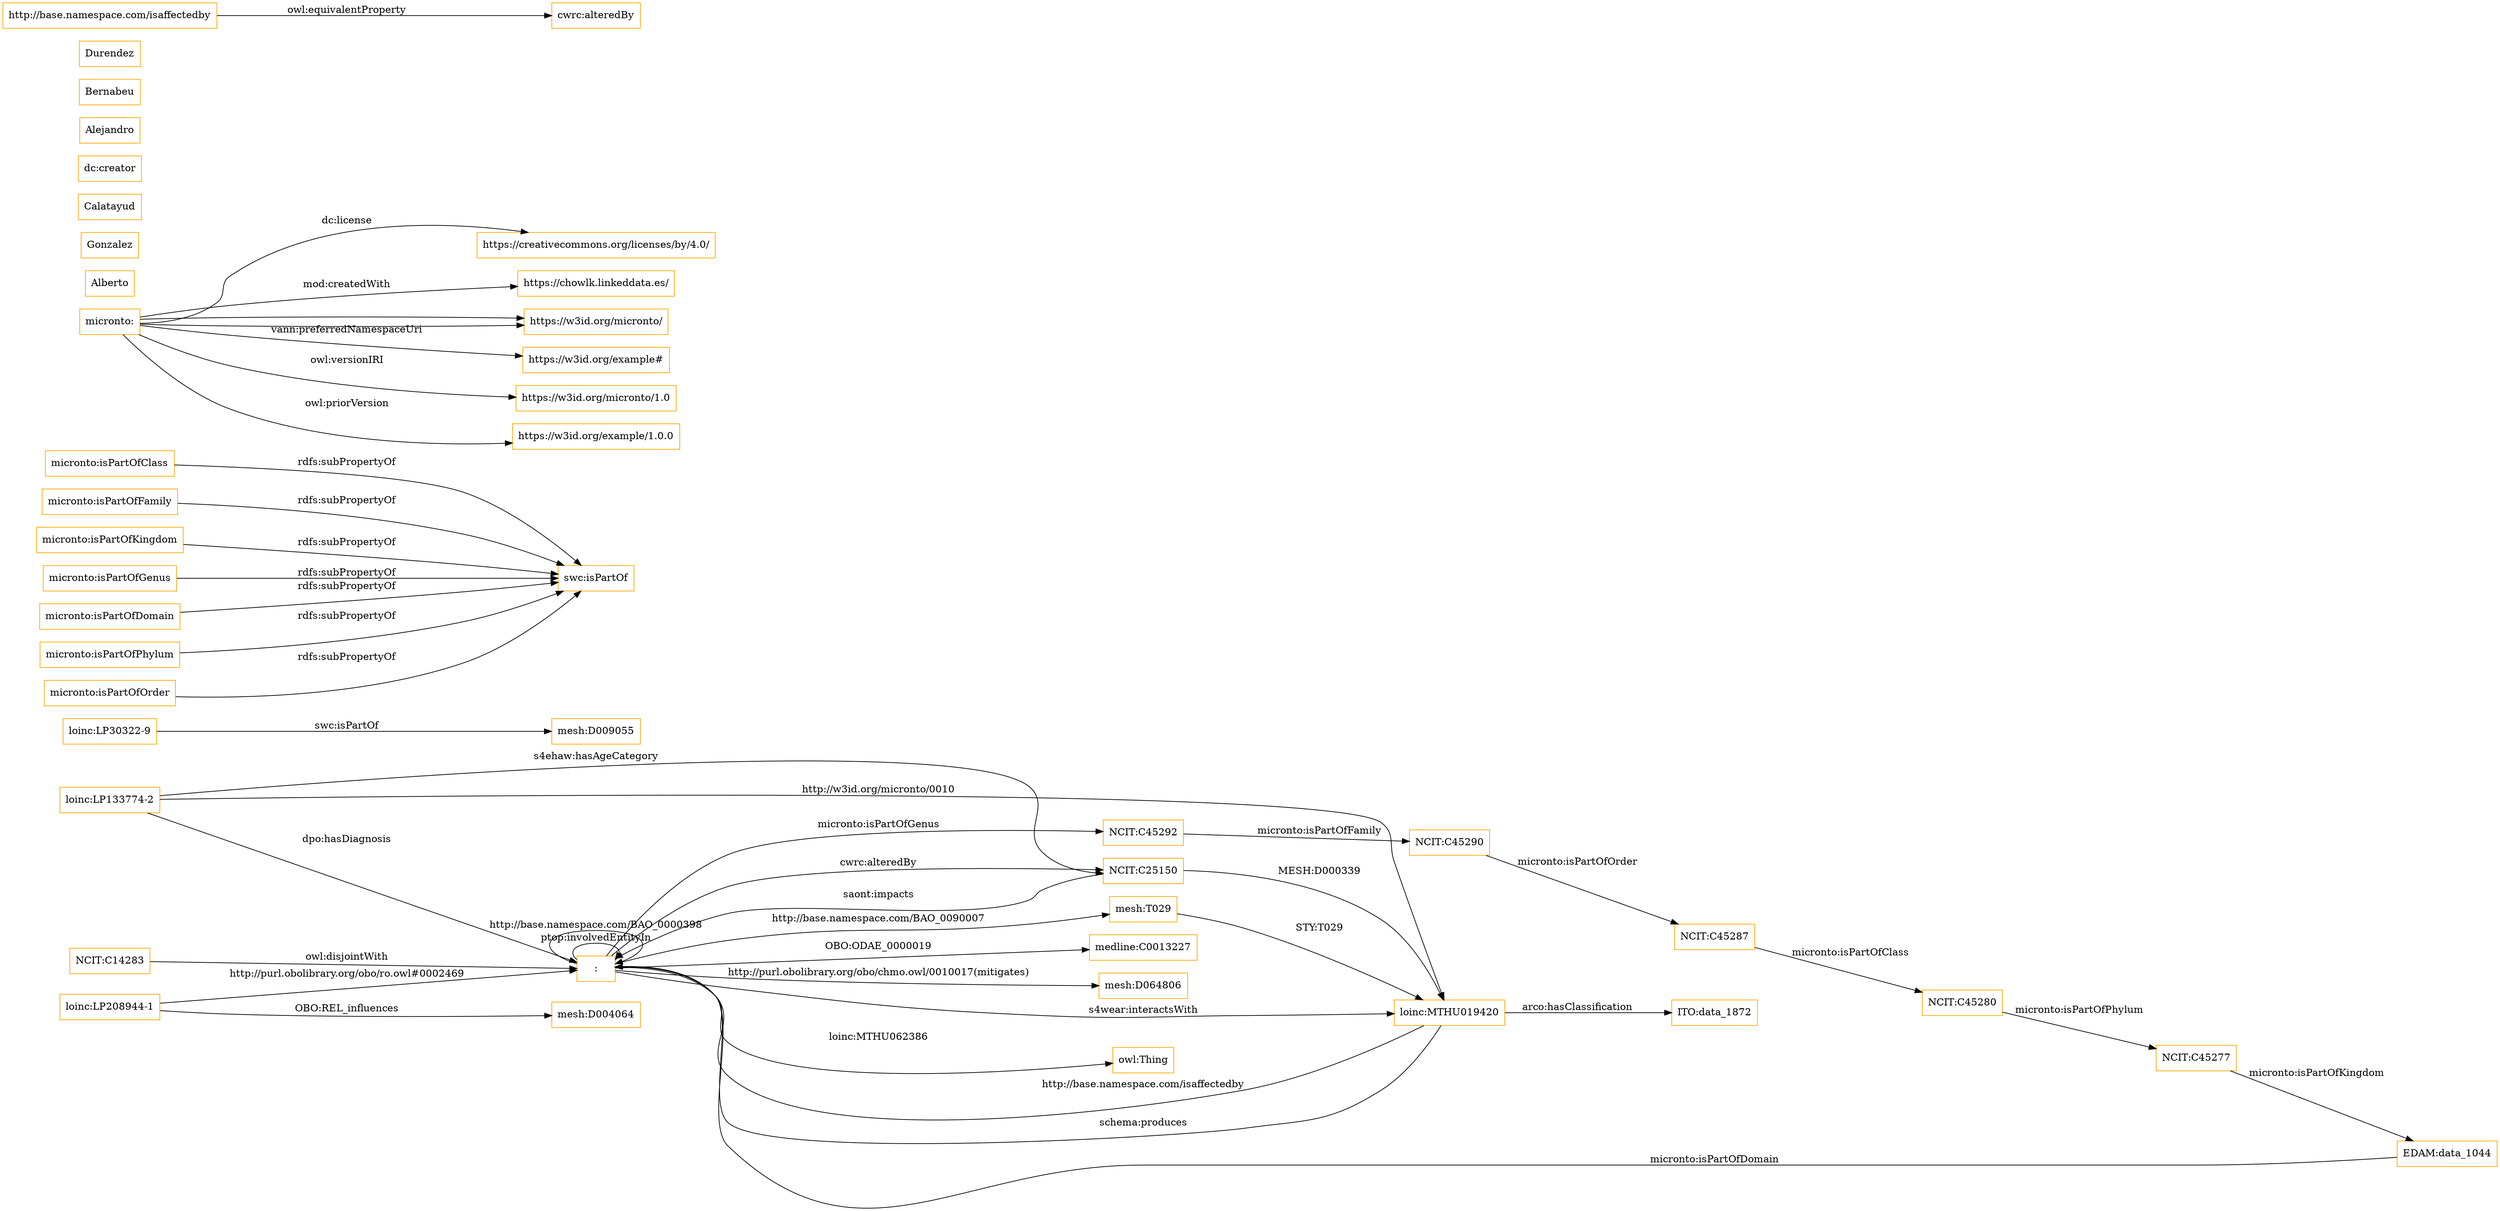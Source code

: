 digraph ar2dtool_diagram { 
rankdir=LR;
size="1501"
node [shape = rectangle, color="orange"]; ":" "NCIT:C45292" "NCIT:C25150" ":" "loinc:LP30322-9" ":" ":" "mesh:T029" "NCIT:C14283" ":" ":" "NCIT:C45290" "mesh:D004064" ":" ":" "medline:C0013227" "NCIT:C45280" ":" ":" "NCIT:C45287" "mesh:D064806" "ITO:data_1872" "loinc:MTHU019420" ":" ":" "EDAM:data_1044" ":" ":" "loinc:LP133774-2" "loinc:LP208944-1" ":" "mesh:D009055" "NCIT:C45277" ; /*classes style*/
	"micronto:isPartOfClass" -> "swc:isPartOf" [ label = "rdfs:subPropertyOf" ];
	"micronto:isPartOfFamily" -> "swc:isPartOf" [ label = "rdfs:subPropertyOf" ];
	"micronto:isPartOfKingdom" -> "swc:isPartOf" [ label = "rdfs:subPropertyOf" ];
	"micronto:" -> "https://creativecommons.org/licenses/by/4.0/" [ label = "dc:license" ];
	"micronto:" -> "https://chowlk.linkeddata.es/" [ label = "mod:createdWith" ];
	"micronto:" -> "https://w3id.org/micronto/"Alberto Gonzalez Calatayud"" [ label = "dc:creator" ];
	"micronto:" -> "https://w3id.org/micronto/"Alejandro Bernabeu Durendez"" [ label = "dc:creator" ];
	"micronto:" -> "https://w3id.org/example#" [ label = "vann:preferredNamespaceUri" ];
	"micronto:" -> "https://w3id.org/micronto/1.0" [ label = "owl:versionIRI" ];
	"micronto:" -> "https://w3id.org/example/1.0.0" [ label = "owl:priorVersion" ];
	"NCIT:C14283" -> ":" [ label = "owl:disjointWith" ];
	"micronto:isPartOfGenus" -> "swc:isPartOf" [ label = "rdfs:subPropertyOf" ];
	"micronto:isPartOfDomain" -> "swc:isPartOf" [ label = "rdfs:subPropertyOf" ];
	"micronto:isPartOfPhylum" -> "swc:isPartOf" [ label = "rdfs:subPropertyOf" ];
	"http://base.namespace.com/isaffectedby" -> "cwrc:alteredBy" [ label = "owl:equivalentProperty" ];
	"micronto:isPartOfOrder" -> "swc:isPartOf" [ label = "rdfs:subPropertyOf" ];
	":" -> "NCIT:C25150" [ label = "cwrc:alteredBy" ];
	"loinc:LP133774-2" -> ":" [ label = "dpo:hasDiagnosis" ];
	"NCIT:C45290" -> "NCIT:C45287" [ label = "micronto:isPartOfOrder" ];
	"NCIT:C45277" -> "EDAM:data_1044" [ label = "micronto:isPartOfKingdom" ];
	"loinc:LP208944-1" -> ":" [ label = "http://purl.obolibrary.org/obo/ro.owl#0002469" ];
	"loinc:MTHU019420" -> ":" [ label = "http://base.namespace.com/isaffectedby" ];
	"loinc:MTHU019420" -> "ITO:data_1872" [ label = "arco:hasClassification" ];
	"NCIT:C45280" -> "NCIT:C45277" [ label = "micronto:isPartOfPhylum" ];
	"NCIT:C25150" -> ":" [ label = "saont:impacts" ];
	"EDAM:data_1044" -> ":" [ label = "micronto:isPartOfDomain" ];
	":" -> "mesh:D064806" [ label = "http://purl.obolibrary.org/obo/chmo.owl/0010017(mitigates)" ];
	"NCIT:C45292" -> "NCIT:C45290" [ label = "micronto:isPartOfFamily" ];
	"loinc:LP208944-1" -> "mesh:D004064" [ label = "OBO:REL_influences" ];
	"loinc:LP133774-2" -> "loinc:MTHU019420" [ label = "http://w3id.org/micronto/0010" ];
	":" -> "loinc:MTHU019420" [ label = "s4wear:interactsWith" ];
	":" -> ":" [ label = "ptop:involvedEntityIn" ];
	":" -> "owl:Thing" [ label = "loinc:MTHU062386" ];
	"loinc:LP30322-9" -> "mesh:D009055" [ label = "swc:isPartOf" ];
	"mesh:T029" -> "loinc:MTHU019420" [ label = "STY:T029" ];
	":" -> "mesh:T029" [ label = "http://base.namespace.com/BAO_0090007" ];
	"loinc:MTHU019420" -> ":" [ label = "schema:produces" ];
	":" -> "NCIT:C45292" [ label = "micronto:isPartOfGenus" ];
	"NCIT:C45287" -> "NCIT:C45280" [ label = "micronto:isPartOfClass" ];
	":" -> "medline:C0013227" [ label = "OBO:ODAE_0000019" ];
	"NCIT:C25150" -> "loinc:MTHU019420" [ label = "MESH:D000339" ];
	"loinc:LP133774-2" -> "NCIT:C25150" [ label = "s4ehaw:hasAgeCategory" ];
	":" -> ":" [ label = "http://base.namespace.com/BAO_0000398" ];

}
